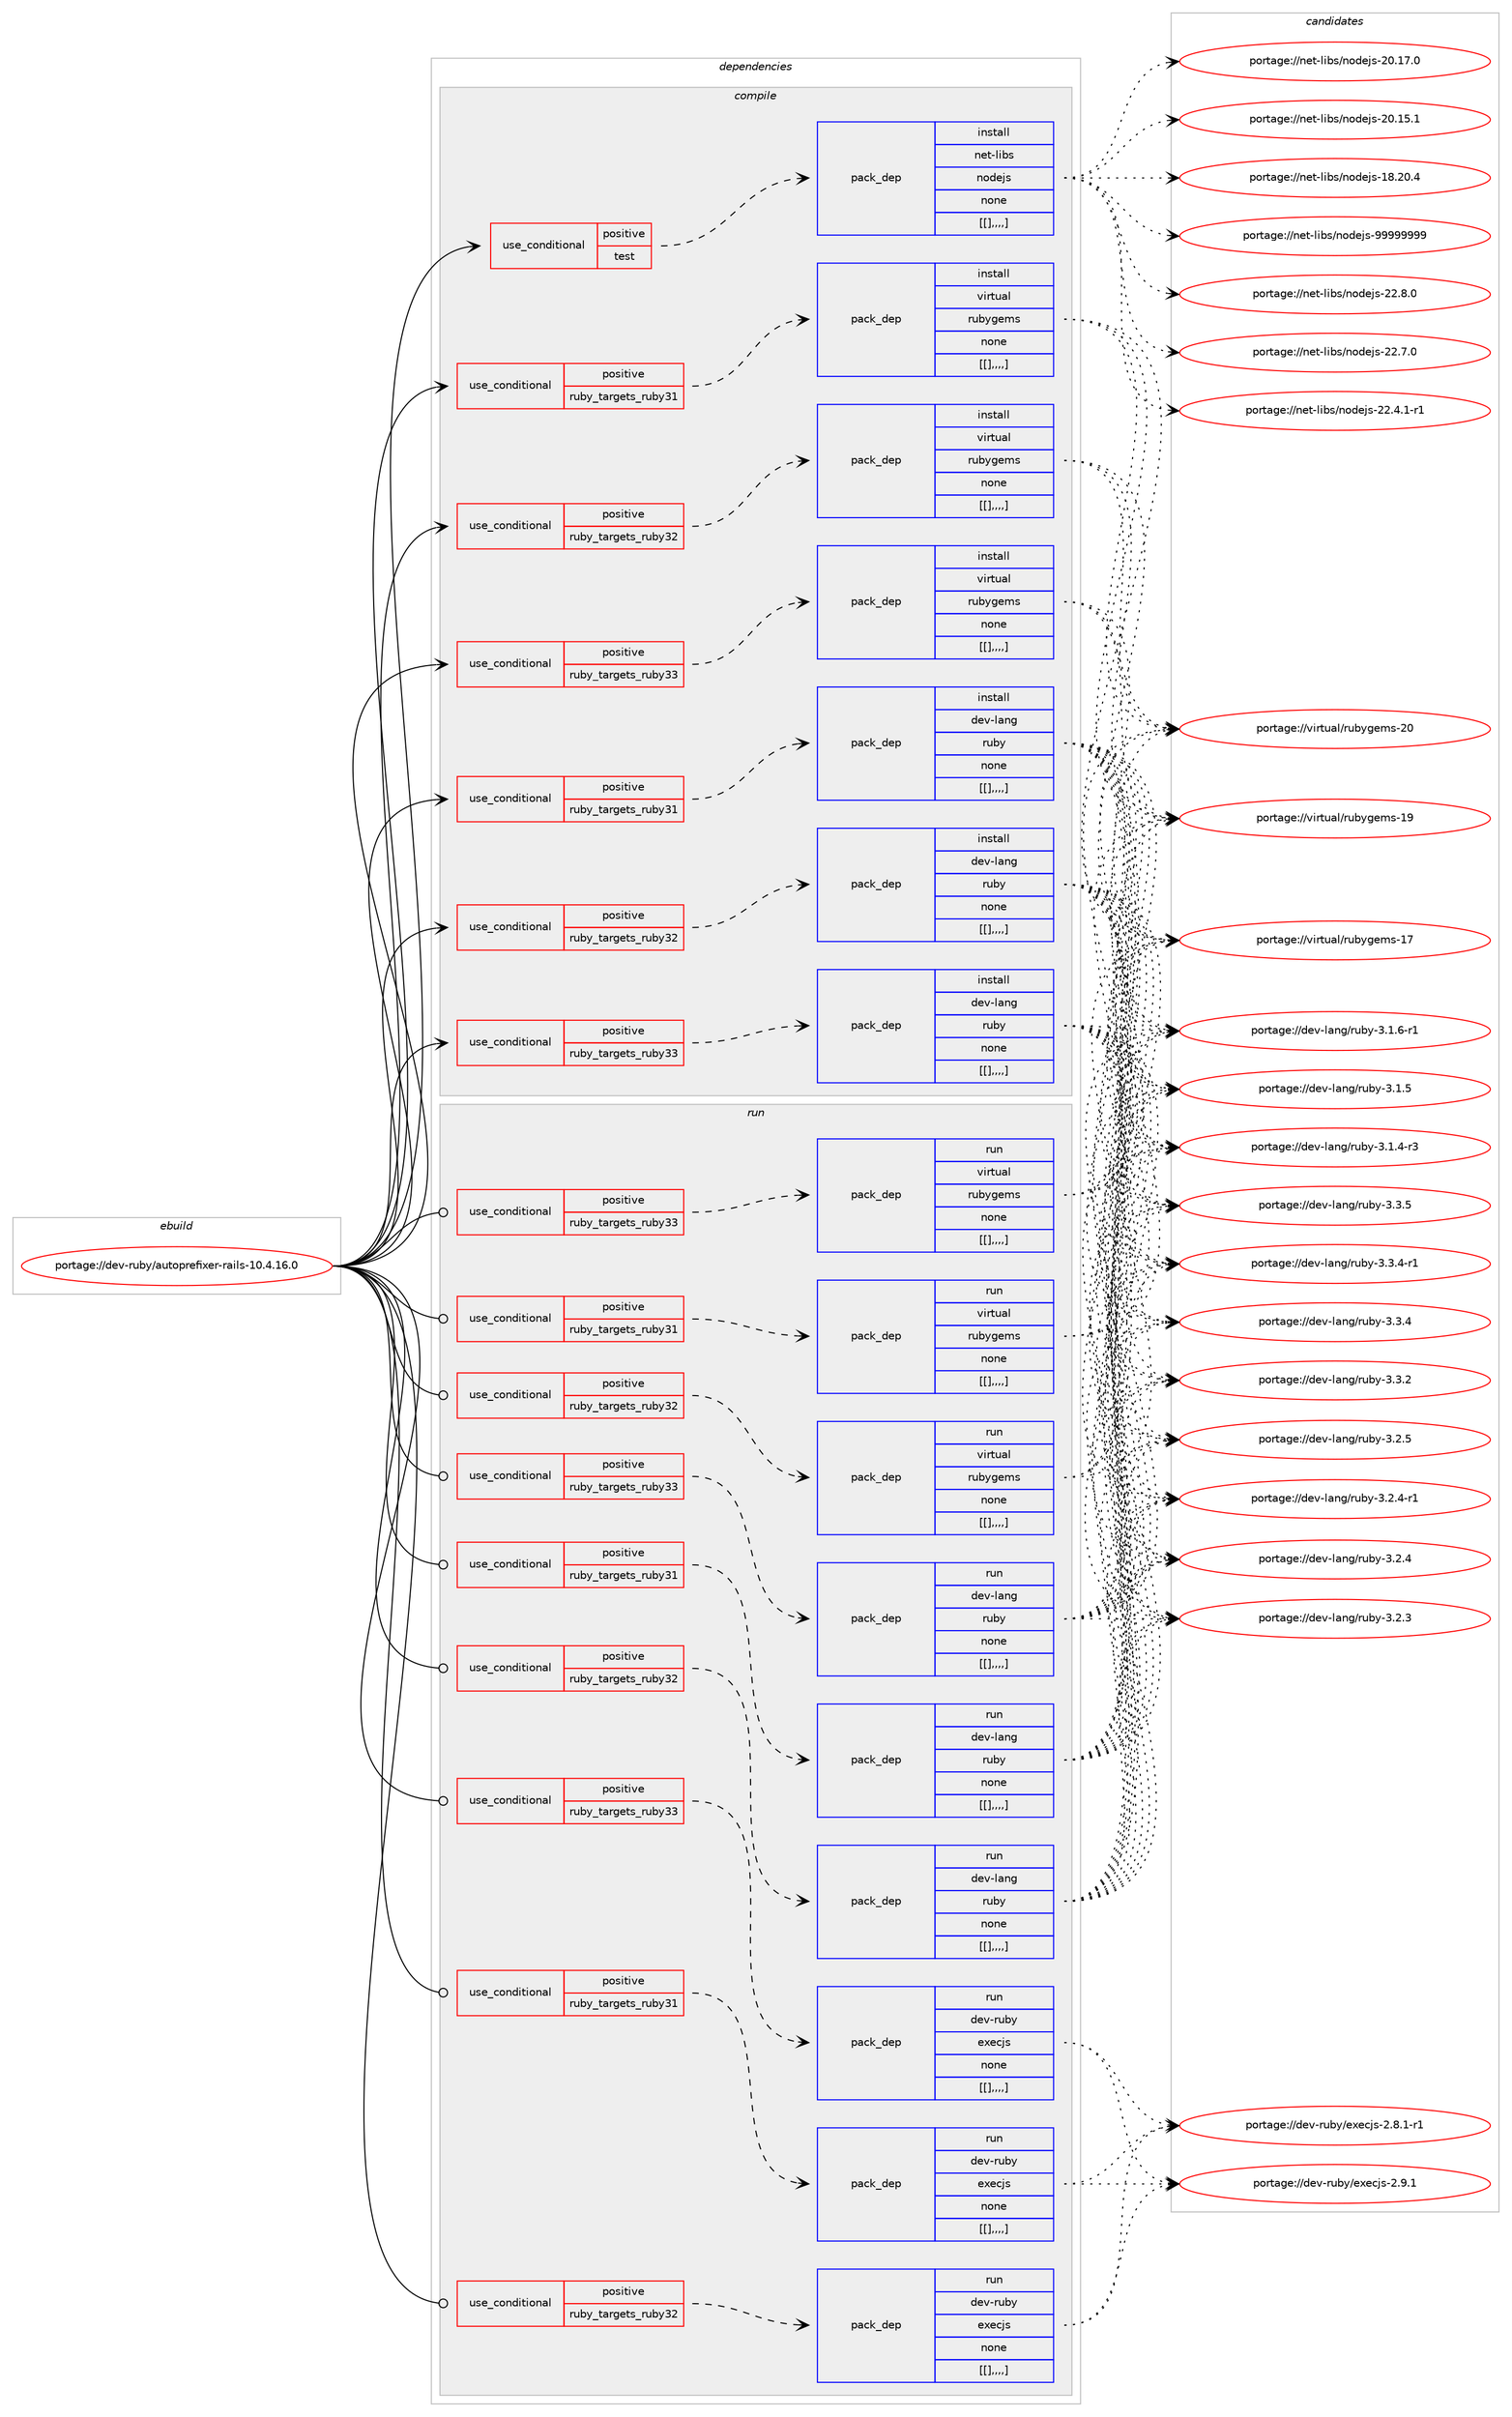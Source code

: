 digraph prolog {

# *************
# Graph options
# *************

newrank=true;
concentrate=true;
compound=true;
graph [rankdir=LR,fontname=Helvetica,fontsize=10,ranksep=1.5];#, ranksep=2.5, nodesep=0.2];
edge  [arrowhead=vee];
node  [fontname=Helvetica,fontsize=10];

# **********
# The ebuild
# **********

subgraph cluster_leftcol {
color=gray;
label=<<i>ebuild</i>>;
id [label="portage://dev-ruby/autoprefixer-rails-10.4.16.0", color=red, width=4, href="../dev-ruby/autoprefixer-rails-10.4.16.0.svg"];
}

# ****************
# The dependencies
# ****************

subgraph cluster_midcol {
color=gray;
label=<<i>dependencies</i>>;
subgraph cluster_compile {
fillcolor="#eeeeee";
style=filled;
label=<<i>compile</i>>;
subgraph cond45819 {
dependency179636 [label=<<TABLE BORDER="0" CELLBORDER="1" CELLSPACING="0" CELLPADDING="4"><TR><TD ROWSPAN="3" CELLPADDING="10">use_conditional</TD></TR><TR><TD>positive</TD></TR><TR><TD>ruby_targets_ruby31</TD></TR></TABLE>>, shape=none, color=red];
subgraph pack132533 {
dependency179637 [label=<<TABLE BORDER="0" CELLBORDER="1" CELLSPACING="0" CELLPADDING="4" WIDTH="220"><TR><TD ROWSPAN="6" CELLPADDING="30">pack_dep</TD></TR><TR><TD WIDTH="110">install</TD></TR><TR><TD>dev-lang</TD></TR><TR><TD>ruby</TD></TR><TR><TD>none</TD></TR><TR><TD>[[],,,,]</TD></TR></TABLE>>, shape=none, color=blue];
}
dependency179636:e -> dependency179637:w [weight=20,style="dashed",arrowhead="vee"];
}
id:e -> dependency179636:w [weight=20,style="solid",arrowhead="vee"];
subgraph cond45820 {
dependency179638 [label=<<TABLE BORDER="0" CELLBORDER="1" CELLSPACING="0" CELLPADDING="4"><TR><TD ROWSPAN="3" CELLPADDING="10">use_conditional</TD></TR><TR><TD>positive</TD></TR><TR><TD>ruby_targets_ruby31</TD></TR></TABLE>>, shape=none, color=red];
subgraph pack132534 {
dependency179639 [label=<<TABLE BORDER="0" CELLBORDER="1" CELLSPACING="0" CELLPADDING="4" WIDTH="220"><TR><TD ROWSPAN="6" CELLPADDING="30">pack_dep</TD></TR><TR><TD WIDTH="110">install</TD></TR><TR><TD>virtual</TD></TR><TR><TD>rubygems</TD></TR><TR><TD>none</TD></TR><TR><TD>[[],,,,]</TD></TR></TABLE>>, shape=none, color=blue];
}
dependency179638:e -> dependency179639:w [weight=20,style="dashed",arrowhead="vee"];
}
id:e -> dependency179638:w [weight=20,style="solid",arrowhead="vee"];
subgraph cond45821 {
dependency179640 [label=<<TABLE BORDER="0" CELLBORDER="1" CELLSPACING="0" CELLPADDING="4"><TR><TD ROWSPAN="3" CELLPADDING="10">use_conditional</TD></TR><TR><TD>positive</TD></TR><TR><TD>ruby_targets_ruby32</TD></TR></TABLE>>, shape=none, color=red];
subgraph pack132535 {
dependency179641 [label=<<TABLE BORDER="0" CELLBORDER="1" CELLSPACING="0" CELLPADDING="4" WIDTH="220"><TR><TD ROWSPAN="6" CELLPADDING="30">pack_dep</TD></TR><TR><TD WIDTH="110">install</TD></TR><TR><TD>dev-lang</TD></TR><TR><TD>ruby</TD></TR><TR><TD>none</TD></TR><TR><TD>[[],,,,]</TD></TR></TABLE>>, shape=none, color=blue];
}
dependency179640:e -> dependency179641:w [weight=20,style="dashed",arrowhead="vee"];
}
id:e -> dependency179640:w [weight=20,style="solid",arrowhead="vee"];
subgraph cond45822 {
dependency179642 [label=<<TABLE BORDER="0" CELLBORDER="1" CELLSPACING="0" CELLPADDING="4"><TR><TD ROWSPAN="3" CELLPADDING="10">use_conditional</TD></TR><TR><TD>positive</TD></TR><TR><TD>ruby_targets_ruby32</TD></TR></TABLE>>, shape=none, color=red];
subgraph pack132536 {
dependency179643 [label=<<TABLE BORDER="0" CELLBORDER="1" CELLSPACING="0" CELLPADDING="4" WIDTH="220"><TR><TD ROWSPAN="6" CELLPADDING="30">pack_dep</TD></TR><TR><TD WIDTH="110">install</TD></TR><TR><TD>virtual</TD></TR><TR><TD>rubygems</TD></TR><TR><TD>none</TD></TR><TR><TD>[[],,,,]</TD></TR></TABLE>>, shape=none, color=blue];
}
dependency179642:e -> dependency179643:w [weight=20,style="dashed",arrowhead="vee"];
}
id:e -> dependency179642:w [weight=20,style="solid",arrowhead="vee"];
subgraph cond45823 {
dependency179644 [label=<<TABLE BORDER="0" CELLBORDER="1" CELLSPACING="0" CELLPADDING="4"><TR><TD ROWSPAN="3" CELLPADDING="10">use_conditional</TD></TR><TR><TD>positive</TD></TR><TR><TD>ruby_targets_ruby33</TD></TR></TABLE>>, shape=none, color=red];
subgraph pack132537 {
dependency179645 [label=<<TABLE BORDER="0" CELLBORDER="1" CELLSPACING="0" CELLPADDING="4" WIDTH="220"><TR><TD ROWSPAN="6" CELLPADDING="30">pack_dep</TD></TR><TR><TD WIDTH="110">install</TD></TR><TR><TD>dev-lang</TD></TR><TR><TD>ruby</TD></TR><TR><TD>none</TD></TR><TR><TD>[[],,,,]</TD></TR></TABLE>>, shape=none, color=blue];
}
dependency179644:e -> dependency179645:w [weight=20,style="dashed",arrowhead="vee"];
}
id:e -> dependency179644:w [weight=20,style="solid",arrowhead="vee"];
subgraph cond45824 {
dependency179646 [label=<<TABLE BORDER="0" CELLBORDER="1" CELLSPACING="0" CELLPADDING="4"><TR><TD ROWSPAN="3" CELLPADDING="10">use_conditional</TD></TR><TR><TD>positive</TD></TR><TR><TD>ruby_targets_ruby33</TD></TR></TABLE>>, shape=none, color=red];
subgraph pack132538 {
dependency179647 [label=<<TABLE BORDER="0" CELLBORDER="1" CELLSPACING="0" CELLPADDING="4" WIDTH="220"><TR><TD ROWSPAN="6" CELLPADDING="30">pack_dep</TD></TR><TR><TD WIDTH="110">install</TD></TR><TR><TD>virtual</TD></TR><TR><TD>rubygems</TD></TR><TR><TD>none</TD></TR><TR><TD>[[],,,,]</TD></TR></TABLE>>, shape=none, color=blue];
}
dependency179646:e -> dependency179647:w [weight=20,style="dashed",arrowhead="vee"];
}
id:e -> dependency179646:w [weight=20,style="solid",arrowhead="vee"];
subgraph cond45825 {
dependency179648 [label=<<TABLE BORDER="0" CELLBORDER="1" CELLSPACING="0" CELLPADDING="4"><TR><TD ROWSPAN="3" CELLPADDING="10">use_conditional</TD></TR><TR><TD>positive</TD></TR><TR><TD>test</TD></TR></TABLE>>, shape=none, color=red];
subgraph pack132539 {
dependency179649 [label=<<TABLE BORDER="0" CELLBORDER="1" CELLSPACING="0" CELLPADDING="4" WIDTH="220"><TR><TD ROWSPAN="6" CELLPADDING="30">pack_dep</TD></TR><TR><TD WIDTH="110">install</TD></TR><TR><TD>net-libs</TD></TR><TR><TD>nodejs</TD></TR><TR><TD>none</TD></TR><TR><TD>[[],,,,]</TD></TR></TABLE>>, shape=none, color=blue];
}
dependency179648:e -> dependency179649:w [weight=20,style="dashed",arrowhead="vee"];
}
id:e -> dependency179648:w [weight=20,style="solid",arrowhead="vee"];
}
subgraph cluster_compileandrun {
fillcolor="#eeeeee";
style=filled;
label=<<i>compile and run</i>>;
}
subgraph cluster_run {
fillcolor="#eeeeee";
style=filled;
label=<<i>run</i>>;
subgraph cond45826 {
dependency179650 [label=<<TABLE BORDER="0" CELLBORDER="1" CELLSPACING="0" CELLPADDING="4"><TR><TD ROWSPAN="3" CELLPADDING="10">use_conditional</TD></TR><TR><TD>positive</TD></TR><TR><TD>ruby_targets_ruby31</TD></TR></TABLE>>, shape=none, color=red];
subgraph pack132540 {
dependency179651 [label=<<TABLE BORDER="0" CELLBORDER="1" CELLSPACING="0" CELLPADDING="4" WIDTH="220"><TR><TD ROWSPAN="6" CELLPADDING="30">pack_dep</TD></TR><TR><TD WIDTH="110">run</TD></TR><TR><TD>dev-lang</TD></TR><TR><TD>ruby</TD></TR><TR><TD>none</TD></TR><TR><TD>[[],,,,]</TD></TR></TABLE>>, shape=none, color=blue];
}
dependency179650:e -> dependency179651:w [weight=20,style="dashed",arrowhead="vee"];
}
id:e -> dependency179650:w [weight=20,style="solid",arrowhead="odot"];
subgraph cond45827 {
dependency179652 [label=<<TABLE BORDER="0" CELLBORDER="1" CELLSPACING="0" CELLPADDING="4"><TR><TD ROWSPAN="3" CELLPADDING="10">use_conditional</TD></TR><TR><TD>positive</TD></TR><TR><TD>ruby_targets_ruby31</TD></TR></TABLE>>, shape=none, color=red];
subgraph pack132541 {
dependency179653 [label=<<TABLE BORDER="0" CELLBORDER="1" CELLSPACING="0" CELLPADDING="4" WIDTH="220"><TR><TD ROWSPAN="6" CELLPADDING="30">pack_dep</TD></TR><TR><TD WIDTH="110">run</TD></TR><TR><TD>dev-ruby</TD></TR><TR><TD>execjs</TD></TR><TR><TD>none</TD></TR><TR><TD>[[],,,,]</TD></TR></TABLE>>, shape=none, color=blue];
}
dependency179652:e -> dependency179653:w [weight=20,style="dashed",arrowhead="vee"];
}
id:e -> dependency179652:w [weight=20,style="solid",arrowhead="odot"];
subgraph cond45828 {
dependency179654 [label=<<TABLE BORDER="0" CELLBORDER="1" CELLSPACING="0" CELLPADDING="4"><TR><TD ROWSPAN="3" CELLPADDING="10">use_conditional</TD></TR><TR><TD>positive</TD></TR><TR><TD>ruby_targets_ruby31</TD></TR></TABLE>>, shape=none, color=red];
subgraph pack132542 {
dependency179655 [label=<<TABLE BORDER="0" CELLBORDER="1" CELLSPACING="0" CELLPADDING="4" WIDTH="220"><TR><TD ROWSPAN="6" CELLPADDING="30">pack_dep</TD></TR><TR><TD WIDTH="110">run</TD></TR><TR><TD>virtual</TD></TR><TR><TD>rubygems</TD></TR><TR><TD>none</TD></TR><TR><TD>[[],,,,]</TD></TR></TABLE>>, shape=none, color=blue];
}
dependency179654:e -> dependency179655:w [weight=20,style="dashed",arrowhead="vee"];
}
id:e -> dependency179654:w [weight=20,style="solid",arrowhead="odot"];
subgraph cond45829 {
dependency179656 [label=<<TABLE BORDER="0" CELLBORDER="1" CELLSPACING="0" CELLPADDING="4"><TR><TD ROWSPAN="3" CELLPADDING="10">use_conditional</TD></TR><TR><TD>positive</TD></TR><TR><TD>ruby_targets_ruby32</TD></TR></TABLE>>, shape=none, color=red];
subgraph pack132543 {
dependency179657 [label=<<TABLE BORDER="0" CELLBORDER="1" CELLSPACING="0" CELLPADDING="4" WIDTH="220"><TR><TD ROWSPAN="6" CELLPADDING="30">pack_dep</TD></TR><TR><TD WIDTH="110">run</TD></TR><TR><TD>dev-lang</TD></TR><TR><TD>ruby</TD></TR><TR><TD>none</TD></TR><TR><TD>[[],,,,]</TD></TR></TABLE>>, shape=none, color=blue];
}
dependency179656:e -> dependency179657:w [weight=20,style="dashed",arrowhead="vee"];
}
id:e -> dependency179656:w [weight=20,style="solid",arrowhead="odot"];
subgraph cond45830 {
dependency179658 [label=<<TABLE BORDER="0" CELLBORDER="1" CELLSPACING="0" CELLPADDING="4"><TR><TD ROWSPAN="3" CELLPADDING="10">use_conditional</TD></TR><TR><TD>positive</TD></TR><TR><TD>ruby_targets_ruby32</TD></TR></TABLE>>, shape=none, color=red];
subgraph pack132544 {
dependency179659 [label=<<TABLE BORDER="0" CELLBORDER="1" CELLSPACING="0" CELLPADDING="4" WIDTH="220"><TR><TD ROWSPAN="6" CELLPADDING="30">pack_dep</TD></TR><TR><TD WIDTH="110">run</TD></TR><TR><TD>dev-ruby</TD></TR><TR><TD>execjs</TD></TR><TR><TD>none</TD></TR><TR><TD>[[],,,,]</TD></TR></TABLE>>, shape=none, color=blue];
}
dependency179658:e -> dependency179659:w [weight=20,style="dashed",arrowhead="vee"];
}
id:e -> dependency179658:w [weight=20,style="solid",arrowhead="odot"];
subgraph cond45831 {
dependency179660 [label=<<TABLE BORDER="0" CELLBORDER="1" CELLSPACING="0" CELLPADDING="4"><TR><TD ROWSPAN="3" CELLPADDING="10">use_conditional</TD></TR><TR><TD>positive</TD></TR><TR><TD>ruby_targets_ruby32</TD></TR></TABLE>>, shape=none, color=red];
subgraph pack132545 {
dependency179661 [label=<<TABLE BORDER="0" CELLBORDER="1" CELLSPACING="0" CELLPADDING="4" WIDTH="220"><TR><TD ROWSPAN="6" CELLPADDING="30">pack_dep</TD></TR><TR><TD WIDTH="110">run</TD></TR><TR><TD>virtual</TD></TR><TR><TD>rubygems</TD></TR><TR><TD>none</TD></TR><TR><TD>[[],,,,]</TD></TR></TABLE>>, shape=none, color=blue];
}
dependency179660:e -> dependency179661:w [weight=20,style="dashed",arrowhead="vee"];
}
id:e -> dependency179660:w [weight=20,style="solid",arrowhead="odot"];
subgraph cond45832 {
dependency179662 [label=<<TABLE BORDER="0" CELLBORDER="1" CELLSPACING="0" CELLPADDING="4"><TR><TD ROWSPAN="3" CELLPADDING="10">use_conditional</TD></TR><TR><TD>positive</TD></TR><TR><TD>ruby_targets_ruby33</TD></TR></TABLE>>, shape=none, color=red];
subgraph pack132546 {
dependency179663 [label=<<TABLE BORDER="0" CELLBORDER="1" CELLSPACING="0" CELLPADDING="4" WIDTH="220"><TR><TD ROWSPAN="6" CELLPADDING="30">pack_dep</TD></TR><TR><TD WIDTH="110">run</TD></TR><TR><TD>dev-lang</TD></TR><TR><TD>ruby</TD></TR><TR><TD>none</TD></TR><TR><TD>[[],,,,]</TD></TR></TABLE>>, shape=none, color=blue];
}
dependency179662:e -> dependency179663:w [weight=20,style="dashed",arrowhead="vee"];
}
id:e -> dependency179662:w [weight=20,style="solid",arrowhead="odot"];
subgraph cond45833 {
dependency179664 [label=<<TABLE BORDER="0" CELLBORDER="1" CELLSPACING="0" CELLPADDING="4"><TR><TD ROWSPAN="3" CELLPADDING="10">use_conditional</TD></TR><TR><TD>positive</TD></TR><TR><TD>ruby_targets_ruby33</TD></TR></TABLE>>, shape=none, color=red];
subgraph pack132547 {
dependency179665 [label=<<TABLE BORDER="0" CELLBORDER="1" CELLSPACING="0" CELLPADDING="4" WIDTH="220"><TR><TD ROWSPAN="6" CELLPADDING="30">pack_dep</TD></TR><TR><TD WIDTH="110">run</TD></TR><TR><TD>dev-ruby</TD></TR><TR><TD>execjs</TD></TR><TR><TD>none</TD></TR><TR><TD>[[],,,,]</TD></TR></TABLE>>, shape=none, color=blue];
}
dependency179664:e -> dependency179665:w [weight=20,style="dashed",arrowhead="vee"];
}
id:e -> dependency179664:w [weight=20,style="solid",arrowhead="odot"];
subgraph cond45834 {
dependency179666 [label=<<TABLE BORDER="0" CELLBORDER="1" CELLSPACING="0" CELLPADDING="4"><TR><TD ROWSPAN="3" CELLPADDING="10">use_conditional</TD></TR><TR><TD>positive</TD></TR><TR><TD>ruby_targets_ruby33</TD></TR></TABLE>>, shape=none, color=red];
subgraph pack132548 {
dependency179667 [label=<<TABLE BORDER="0" CELLBORDER="1" CELLSPACING="0" CELLPADDING="4" WIDTH="220"><TR><TD ROWSPAN="6" CELLPADDING="30">pack_dep</TD></TR><TR><TD WIDTH="110">run</TD></TR><TR><TD>virtual</TD></TR><TR><TD>rubygems</TD></TR><TR><TD>none</TD></TR><TR><TD>[[],,,,]</TD></TR></TABLE>>, shape=none, color=blue];
}
dependency179666:e -> dependency179667:w [weight=20,style="dashed",arrowhead="vee"];
}
id:e -> dependency179666:w [weight=20,style="solid",arrowhead="odot"];
}
}

# **************
# The candidates
# **************

subgraph cluster_choices {
rank=same;
color=gray;
label=<<i>candidates</i>>;

subgraph choice132533 {
color=black;
nodesep=1;
choice10010111845108971101034711411798121455146514653 [label="portage://dev-lang/ruby-3.3.5", color=red, width=4,href="../dev-lang/ruby-3.3.5.svg"];
choice100101118451089711010347114117981214551465146524511449 [label="portage://dev-lang/ruby-3.3.4-r1", color=red, width=4,href="../dev-lang/ruby-3.3.4-r1.svg"];
choice10010111845108971101034711411798121455146514652 [label="portage://dev-lang/ruby-3.3.4", color=red, width=4,href="../dev-lang/ruby-3.3.4.svg"];
choice10010111845108971101034711411798121455146514650 [label="portage://dev-lang/ruby-3.3.2", color=red, width=4,href="../dev-lang/ruby-3.3.2.svg"];
choice10010111845108971101034711411798121455146504653 [label="portage://dev-lang/ruby-3.2.5", color=red, width=4,href="../dev-lang/ruby-3.2.5.svg"];
choice100101118451089711010347114117981214551465046524511449 [label="portage://dev-lang/ruby-3.2.4-r1", color=red, width=4,href="../dev-lang/ruby-3.2.4-r1.svg"];
choice10010111845108971101034711411798121455146504652 [label="portage://dev-lang/ruby-3.2.4", color=red, width=4,href="../dev-lang/ruby-3.2.4.svg"];
choice10010111845108971101034711411798121455146504651 [label="portage://dev-lang/ruby-3.2.3", color=red, width=4,href="../dev-lang/ruby-3.2.3.svg"];
choice100101118451089711010347114117981214551464946544511449 [label="portage://dev-lang/ruby-3.1.6-r1", color=red, width=4,href="../dev-lang/ruby-3.1.6-r1.svg"];
choice10010111845108971101034711411798121455146494653 [label="portage://dev-lang/ruby-3.1.5", color=red, width=4,href="../dev-lang/ruby-3.1.5.svg"];
choice100101118451089711010347114117981214551464946524511451 [label="portage://dev-lang/ruby-3.1.4-r3", color=red, width=4,href="../dev-lang/ruby-3.1.4-r3.svg"];
dependency179637:e -> choice10010111845108971101034711411798121455146514653:w [style=dotted,weight="100"];
dependency179637:e -> choice100101118451089711010347114117981214551465146524511449:w [style=dotted,weight="100"];
dependency179637:e -> choice10010111845108971101034711411798121455146514652:w [style=dotted,weight="100"];
dependency179637:e -> choice10010111845108971101034711411798121455146514650:w [style=dotted,weight="100"];
dependency179637:e -> choice10010111845108971101034711411798121455146504653:w [style=dotted,weight="100"];
dependency179637:e -> choice100101118451089711010347114117981214551465046524511449:w [style=dotted,weight="100"];
dependency179637:e -> choice10010111845108971101034711411798121455146504652:w [style=dotted,weight="100"];
dependency179637:e -> choice10010111845108971101034711411798121455146504651:w [style=dotted,weight="100"];
dependency179637:e -> choice100101118451089711010347114117981214551464946544511449:w [style=dotted,weight="100"];
dependency179637:e -> choice10010111845108971101034711411798121455146494653:w [style=dotted,weight="100"];
dependency179637:e -> choice100101118451089711010347114117981214551464946524511451:w [style=dotted,weight="100"];
}
subgraph choice132534 {
color=black;
nodesep=1;
choice118105114116117971084711411798121103101109115455048 [label="portage://virtual/rubygems-20", color=red, width=4,href="../virtual/rubygems-20.svg"];
choice118105114116117971084711411798121103101109115454957 [label="portage://virtual/rubygems-19", color=red, width=4,href="../virtual/rubygems-19.svg"];
choice118105114116117971084711411798121103101109115454955 [label="portage://virtual/rubygems-17", color=red, width=4,href="../virtual/rubygems-17.svg"];
dependency179639:e -> choice118105114116117971084711411798121103101109115455048:w [style=dotted,weight="100"];
dependency179639:e -> choice118105114116117971084711411798121103101109115454957:w [style=dotted,weight="100"];
dependency179639:e -> choice118105114116117971084711411798121103101109115454955:w [style=dotted,weight="100"];
}
subgraph choice132535 {
color=black;
nodesep=1;
choice10010111845108971101034711411798121455146514653 [label="portage://dev-lang/ruby-3.3.5", color=red, width=4,href="../dev-lang/ruby-3.3.5.svg"];
choice100101118451089711010347114117981214551465146524511449 [label="portage://dev-lang/ruby-3.3.4-r1", color=red, width=4,href="../dev-lang/ruby-3.3.4-r1.svg"];
choice10010111845108971101034711411798121455146514652 [label="portage://dev-lang/ruby-3.3.4", color=red, width=4,href="../dev-lang/ruby-3.3.4.svg"];
choice10010111845108971101034711411798121455146514650 [label="portage://dev-lang/ruby-3.3.2", color=red, width=4,href="../dev-lang/ruby-3.3.2.svg"];
choice10010111845108971101034711411798121455146504653 [label="portage://dev-lang/ruby-3.2.5", color=red, width=4,href="../dev-lang/ruby-3.2.5.svg"];
choice100101118451089711010347114117981214551465046524511449 [label="portage://dev-lang/ruby-3.2.4-r1", color=red, width=4,href="../dev-lang/ruby-3.2.4-r1.svg"];
choice10010111845108971101034711411798121455146504652 [label="portage://dev-lang/ruby-3.2.4", color=red, width=4,href="../dev-lang/ruby-3.2.4.svg"];
choice10010111845108971101034711411798121455146504651 [label="portage://dev-lang/ruby-3.2.3", color=red, width=4,href="../dev-lang/ruby-3.2.3.svg"];
choice100101118451089711010347114117981214551464946544511449 [label="portage://dev-lang/ruby-3.1.6-r1", color=red, width=4,href="../dev-lang/ruby-3.1.6-r1.svg"];
choice10010111845108971101034711411798121455146494653 [label="portage://dev-lang/ruby-3.1.5", color=red, width=4,href="../dev-lang/ruby-3.1.5.svg"];
choice100101118451089711010347114117981214551464946524511451 [label="portage://dev-lang/ruby-3.1.4-r3", color=red, width=4,href="../dev-lang/ruby-3.1.4-r3.svg"];
dependency179641:e -> choice10010111845108971101034711411798121455146514653:w [style=dotted,weight="100"];
dependency179641:e -> choice100101118451089711010347114117981214551465146524511449:w [style=dotted,weight="100"];
dependency179641:e -> choice10010111845108971101034711411798121455146514652:w [style=dotted,weight="100"];
dependency179641:e -> choice10010111845108971101034711411798121455146514650:w [style=dotted,weight="100"];
dependency179641:e -> choice10010111845108971101034711411798121455146504653:w [style=dotted,weight="100"];
dependency179641:e -> choice100101118451089711010347114117981214551465046524511449:w [style=dotted,weight="100"];
dependency179641:e -> choice10010111845108971101034711411798121455146504652:w [style=dotted,weight="100"];
dependency179641:e -> choice10010111845108971101034711411798121455146504651:w [style=dotted,weight="100"];
dependency179641:e -> choice100101118451089711010347114117981214551464946544511449:w [style=dotted,weight="100"];
dependency179641:e -> choice10010111845108971101034711411798121455146494653:w [style=dotted,weight="100"];
dependency179641:e -> choice100101118451089711010347114117981214551464946524511451:w [style=dotted,weight="100"];
}
subgraph choice132536 {
color=black;
nodesep=1;
choice118105114116117971084711411798121103101109115455048 [label="portage://virtual/rubygems-20", color=red, width=4,href="../virtual/rubygems-20.svg"];
choice118105114116117971084711411798121103101109115454957 [label="portage://virtual/rubygems-19", color=red, width=4,href="../virtual/rubygems-19.svg"];
choice118105114116117971084711411798121103101109115454955 [label="portage://virtual/rubygems-17", color=red, width=4,href="../virtual/rubygems-17.svg"];
dependency179643:e -> choice118105114116117971084711411798121103101109115455048:w [style=dotted,weight="100"];
dependency179643:e -> choice118105114116117971084711411798121103101109115454957:w [style=dotted,weight="100"];
dependency179643:e -> choice118105114116117971084711411798121103101109115454955:w [style=dotted,weight="100"];
}
subgraph choice132537 {
color=black;
nodesep=1;
choice10010111845108971101034711411798121455146514653 [label="portage://dev-lang/ruby-3.3.5", color=red, width=4,href="../dev-lang/ruby-3.3.5.svg"];
choice100101118451089711010347114117981214551465146524511449 [label="portage://dev-lang/ruby-3.3.4-r1", color=red, width=4,href="../dev-lang/ruby-3.3.4-r1.svg"];
choice10010111845108971101034711411798121455146514652 [label="portage://dev-lang/ruby-3.3.4", color=red, width=4,href="../dev-lang/ruby-3.3.4.svg"];
choice10010111845108971101034711411798121455146514650 [label="portage://dev-lang/ruby-3.3.2", color=red, width=4,href="../dev-lang/ruby-3.3.2.svg"];
choice10010111845108971101034711411798121455146504653 [label="portage://dev-lang/ruby-3.2.5", color=red, width=4,href="../dev-lang/ruby-3.2.5.svg"];
choice100101118451089711010347114117981214551465046524511449 [label="portage://dev-lang/ruby-3.2.4-r1", color=red, width=4,href="../dev-lang/ruby-3.2.4-r1.svg"];
choice10010111845108971101034711411798121455146504652 [label="portage://dev-lang/ruby-3.2.4", color=red, width=4,href="../dev-lang/ruby-3.2.4.svg"];
choice10010111845108971101034711411798121455146504651 [label="portage://dev-lang/ruby-3.2.3", color=red, width=4,href="../dev-lang/ruby-3.2.3.svg"];
choice100101118451089711010347114117981214551464946544511449 [label="portage://dev-lang/ruby-3.1.6-r1", color=red, width=4,href="../dev-lang/ruby-3.1.6-r1.svg"];
choice10010111845108971101034711411798121455146494653 [label="portage://dev-lang/ruby-3.1.5", color=red, width=4,href="../dev-lang/ruby-3.1.5.svg"];
choice100101118451089711010347114117981214551464946524511451 [label="portage://dev-lang/ruby-3.1.4-r3", color=red, width=4,href="../dev-lang/ruby-3.1.4-r3.svg"];
dependency179645:e -> choice10010111845108971101034711411798121455146514653:w [style=dotted,weight="100"];
dependency179645:e -> choice100101118451089711010347114117981214551465146524511449:w [style=dotted,weight="100"];
dependency179645:e -> choice10010111845108971101034711411798121455146514652:w [style=dotted,weight="100"];
dependency179645:e -> choice10010111845108971101034711411798121455146514650:w [style=dotted,weight="100"];
dependency179645:e -> choice10010111845108971101034711411798121455146504653:w [style=dotted,weight="100"];
dependency179645:e -> choice100101118451089711010347114117981214551465046524511449:w [style=dotted,weight="100"];
dependency179645:e -> choice10010111845108971101034711411798121455146504652:w [style=dotted,weight="100"];
dependency179645:e -> choice10010111845108971101034711411798121455146504651:w [style=dotted,weight="100"];
dependency179645:e -> choice100101118451089711010347114117981214551464946544511449:w [style=dotted,weight="100"];
dependency179645:e -> choice10010111845108971101034711411798121455146494653:w [style=dotted,weight="100"];
dependency179645:e -> choice100101118451089711010347114117981214551464946524511451:w [style=dotted,weight="100"];
}
subgraph choice132538 {
color=black;
nodesep=1;
choice118105114116117971084711411798121103101109115455048 [label="portage://virtual/rubygems-20", color=red, width=4,href="../virtual/rubygems-20.svg"];
choice118105114116117971084711411798121103101109115454957 [label="portage://virtual/rubygems-19", color=red, width=4,href="../virtual/rubygems-19.svg"];
choice118105114116117971084711411798121103101109115454955 [label="portage://virtual/rubygems-17", color=red, width=4,href="../virtual/rubygems-17.svg"];
dependency179647:e -> choice118105114116117971084711411798121103101109115455048:w [style=dotted,weight="100"];
dependency179647:e -> choice118105114116117971084711411798121103101109115454957:w [style=dotted,weight="100"];
dependency179647:e -> choice118105114116117971084711411798121103101109115454955:w [style=dotted,weight="100"];
}
subgraph choice132539 {
color=black;
nodesep=1;
choice110101116451081059811547110111100101106115455757575757575757 [label="portage://net-libs/nodejs-99999999", color=red, width=4,href="../net-libs/nodejs-99999999.svg"];
choice11010111645108105981154711011110010110611545505046564648 [label="portage://net-libs/nodejs-22.8.0", color=red, width=4,href="../net-libs/nodejs-22.8.0.svg"];
choice11010111645108105981154711011110010110611545505046554648 [label="portage://net-libs/nodejs-22.7.0", color=red, width=4,href="../net-libs/nodejs-22.7.0.svg"];
choice110101116451081059811547110111100101106115455050465246494511449 [label="portage://net-libs/nodejs-22.4.1-r1", color=red, width=4,href="../net-libs/nodejs-22.4.1-r1.svg"];
choice1101011164510810598115471101111001011061154550484649554648 [label="portage://net-libs/nodejs-20.17.0", color=red, width=4,href="../net-libs/nodejs-20.17.0.svg"];
choice1101011164510810598115471101111001011061154550484649534649 [label="portage://net-libs/nodejs-20.15.1", color=red, width=4,href="../net-libs/nodejs-20.15.1.svg"];
choice1101011164510810598115471101111001011061154549564650484652 [label="portage://net-libs/nodejs-18.20.4", color=red, width=4,href="../net-libs/nodejs-18.20.4.svg"];
dependency179649:e -> choice110101116451081059811547110111100101106115455757575757575757:w [style=dotted,weight="100"];
dependency179649:e -> choice11010111645108105981154711011110010110611545505046564648:w [style=dotted,weight="100"];
dependency179649:e -> choice11010111645108105981154711011110010110611545505046554648:w [style=dotted,weight="100"];
dependency179649:e -> choice110101116451081059811547110111100101106115455050465246494511449:w [style=dotted,weight="100"];
dependency179649:e -> choice1101011164510810598115471101111001011061154550484649554648:w [style=dotted,weight="100"];
dependency179649:e -> choice1101011164510810598115471101111001011061154550484649534649:w [style=dotted,weight="100"];
dependency179649:e -> choice1101011164510810598115471101111001011061154549564650484652:w [style=dotted,weight="100"];
}
subgraph choice132540 {
color=black;
nodesep=1;
choice10010111845108971101034711411798121455146514653 [label="portage://dev-lang/ruby-3.3.5", color=red, width=4,href="../dev-lang/ruby-3.3.5.svg"];
choice100101118451089711010347114117981214551465146524511449 [label="portage://dev-lang/ruby-3.3.4-r1", color=red, width=4,href="../dev-lang/ruby-3.3.4-r1.svg"];
choice10010111845108971101034711411798121455146514652 [label="portage://dev-lang/ruby-3.3.4", color=red, width=4,href="../dev-lang/ruby-3.3.4.svg"];
choice10010111845108971101034711411798121455146514650 [label="portage://dev-lang/ruby-3.3.2", color=red, width=4,href="../dev-lang/ruby-3.3.2.svg"];
choice10010111845108971101034711411798121455146504653 [label="portage://dev-lang/ruby-3.2.5", color=red, width=4,href="../dev-lang/ruby-3.2.5.svg"];
choice100101118451089711010347114117981214551465046524511449 [label="portage://dev-lang/ruby-3.2.4-r1", color=red, width=4,href="../dev-lang/ruby-3.2.4-r1.svg"];
choice10010111845108971101034711411798121455146504652 [label="portage://dev-lang/ruby-3.2.4", color=red, width=4,href="../dev-lang/ruby-3.2.4.svg"];
choice10010111845108971101034711411798121455146504651 [label="portage://dev-lang/ruby-3.2.3", color=red, width=4,href="../dev-lang/ruby-3.2.3.svg"];
choice100101118451089711010347114117981214551464946544511449 [label="portage://dev-lang/ruby-3.1.6-r1", color=red, width=4,href="../dev-lang/ruby-3.1.6-r1.svg"];
choice10010111845108971101034711411798121455146494653 [label="portage://dev-lang/ruby-3.1.5", color=red, width=4,href="../dev-lang/ruby-3.1.5.svg"];
choice100101118451089711010347114117981214551464946524511451 [label="portage://dev-lang/ruby-3.1.4-r3", color=red, width=4,href="../dev-lang/ruby-3.1.4-r3.svg"];
dependency179651:e -> choice10010111845108971101034711411798121455146514653:w [style=dotted,weight="100"];
dependency179651:e -> choice100101118451089711010347114117981214551465146524511449:w [style=dotted,weight="100"];
dependency179651:e -> choice10010111845108971101034711411798121455146514652:w [style=dotted,weight="100"];
dependency179651:e -> choice10010111845108971101034711411798121455146514650:w [style=dotted,weight="100"];
dependency179651:e -> choice10010111845108971101034711411798121455146504653:w [style=dotted,weight="100"];
dependency179651:e -> choice100101118451089711010347114117981214551465046524511449:w [style=dotted,weight="100"];
dependency179651:e -> choice10010111845108971101034711411798121455146504652:w [style=dotted,weight="100"];
dependency179651:e -> choice10010111845108971101034711411798121455146504651:w [style=dotted,weight="100"];
dependency179651:e -> choice100101118451089711010347114117981214551464946544511449:w [style=dotted,weight="100"];
dependency179651:e -> choice10010111845108971101034711411798121455146494653:w [style=dotted,weight="100"];
dependency179651:e -> choice100101118451089711010347114117981214551464946524511451:w [style=dotted,weight="100"];
}
subgraph choice132541 {
color=black;
nodesep=1;
choice10010111845114117981214710112010199106115455046574649 [label="portage://dev-ruby/execjs-2.9.1", color=red, width=4,href="../dev-ruby/execjs-2.9.1.svg"];
choice100101118451141179812147101120101991061154550465646494511449 [label="portage://dev-ruby/execjs-2.8.1-r1", color=red, width=4,href="../dev-ruby/execjs-2.8.1-r1.svg"];
dependency179653:e -> choice10010111845114117981214710112010199106115455046574649:w [style=dotted,weight="100"];
dependency179653:e -> choice100101118451141179812147101120101991061154550465646494511449:w [style=dotted,weight="100"];
}
subgraph choice132542 {
color=black;
nodesep=1;
choice118105114116117971084711411798121103101109115455048 [label="portage://virtual/rubygems-20", color=red, width=4,href="../virtual/rubygems-20.svg"];
choice118105114116117971084711411798121103101109115454957 [label="portage://virtual/rubygems-19", color=red, width=4,href="../virtual/rubygems-19.svg"];
choice118105114116117971084711411798121103101109115454955 [label="portage://virtual/rubygems-17", color=red, width=4,href="../virtual/rubygems-17.svg"];
dependency179655:e -> choice118105114116117971084711411798121103101109115455048:w [style=dotted,weight="100"];
dependency179655:e -> choice118105114116117971084711411798121103101109115454957:w [style=dotted,weight="100"];
dependency179655:e -> choice118105114116117971084711411798121103101109115454955:w [style=dotted,weight="100"];
}
subgraph choice132543 {
color=black;
nodesep=1;
choice10010111845108971101034711411798121455146514653 [label="portage://dev-lang/ruby-3.3.5", color=red, width=4,href="../dev-lang/ruby-3.3.5.svg"];
choice100101118451089711010347114117981214551465146524511449 [label="portage://dev-lang/ruby-3.3.4-r1", color=red, width=4,href="../dev-lang/ruby-3.3.4-r1.svg"];
choice10010111845108971101034711411798121455146514652 [label="portage://dev-lang/ruby-3.3.4", color=red, width=4,href="../dev-lang/ruby-3.3.4.svg"];
choice10010111845108971101034711411798121455146514650 [label="portage://dev-lang/ruby-3.3.2", color=red, width=4,href="../dev-lang/ruby-3.3.2.svg"];
choice10010111845108971101034711411798121455146504653 [label="portage://dev-lang/ruby-3.2.5", color=red, width=4,href="../dev-lang/ruby-3.2.5.svg"];
choice100101118451089711010347114117981214551465046524511449 [label="portage://dev-lang/ruby-3.2.4-r1", color=red, width=4,href="../dev-lang/ruby-3.2.4-r1.svg"];
choice10010111845108971101034711411798121455146504652 [label="portage://dev-lang/ruby-3.2.4", color=red, width=4,href="../dev-lang/ruby-3.2.4.svg"];
choice10010111845108971101034711411798121455146504651 [label="portage://dev-lang/ruby-3.2.3", color=red, width=4,href="../dev-lang/ruby-3.2.3.svg"];
choice100101118451089711010347114117981214551464946544511449 [label="portage://dev-lang/ruby-3.1.6-r1", color=red, width=4,href="../dev-lang/ruby-3.1.6-r1.svg"];
choice10010111845108971101034711411798121455146494653 [label="portage://dev-lang/ruby-3.1.5", color=red, width=4,href="../dev-lang/ruby-3.1.5.svg"];
choice100101118451089711010347114117981214551464946524511451 [label="portage://dev-lang/ruby-3.1.4-r3", color=red, width=4,href="../dev-lang/ruby-3.1.4-r3.svg"];
dependency179657:e -> choice10010111845108971101034711411798121455146514653:w [style=dotted,weight="100"];
dependency179657:e -> choice100101118451089711010347114117981214551465146524511449:w [style=dotted,weight="100"];
dependency179657:e -> choice10010111845108971101034711411798121455146514652:w [style=dotted,weight="100"];
dependency179657:e -> choice10010111845108971101034711411798121455146514650:w [style=dotted,weight="100"];
dependency179657:e -> choice10010111845108971101034711411798121455146504653:w [style=dotted,weight="100"];
dependency179657:e -> choice100101118451089711010347114117981214551465046524511449:w [style=dotted,weight="100"];
dependency179657:e -> choice10010111845108971101034711411798121455146504652:w [style=dotted,weight="100"];
dependency179657:e -> choice10010111845108971101034711411798121455146504651:w [style=dotted,weight="100"];
dependency179657:e -> choice100101118451089711010347114117981214551464946544511449:w [style=dotted,weight="100"];
dependency179657:e -> choice10010111845108971101034711411798121455146494653:w [style=dotted,weight="100"];
dependency179657:e -> choice100101118451089711010347114117981214551464946524511451:w [style=dotted,weight="100"];
}
subgraph choice132544 {
color=black;
nodesep=1;
choice10010111845114117981214710112010199106115455046574649 [label="portage://dev-ruby/execjs-2.9.1", color=red, width=4,href="../dev-ruby/execjs-2.9.1.svg"];
choice100101118451141179812147101120101991061154550465646494511449 [label="portage://dev-ruby/execjs-2.8.1-r1", color=red, width=4,href="../dev-ruby/execjs-2.8.1-r1.svg"];
dependency179659:e -> choice10010111845114117981214710112010199106115455046574649:w [style=dotted,weight="100"];
dependency179659:e -> choice100101118451141179812147101120101991061154550465646494511449:w [style=dotted,weight="100"];
}
subgraph choice132545 {
color=black;
nodesep=1;
choice118105114116117971084711411798121103101109115455048 [label="portage://virtual/rubygems-20", color=red, width=4,href="../virtual/rubygems-20.svg"];
choice118105114116117971084711411798121103101109115454957 [label="portage://virtual/rubygems-19", color=red, width=4,href="../virtual/rubygems-19.svg"];
choice118105114116117971084711411798121103101109115454955 [label="portage://virtual/rubygems-17", color=red, width=4,href="../virtual/rubygems-17.svg"];
dependency179661:e -> choice118105114116117971084711411798121103101109115455048:w [style=dotted,weight="100"];
dependency179661:e -> choice118105114116117971084711411798121103101109115454957:w [style=dotted,weight="100"];
dependency179661:e -> choice118105114116117971084711411798121103101109115454955:w [style=dotted,weight="100"];
}
subgraph choice132546 {
color=black;
nodesep=1;
choice10010111845108971101034711411798121455146514653 [label="portage://dev-lang/ruby-3.3.5", color=red, width=4,href="../dev-lang/ruby-3.3.5.svg"];
choice100101118451089711010347114117981214551465146524511449 [label="portage://dev-lang/ruby-3.3.4-r1", color=red, width=4,href="../dev-lang/ruby-3.3.4-r1.svg"];
choice10010111845108971101034711411798121455146514652 [label="portage://dev-lang/ruby-3.3.4", color=red, width=4,href="../dev-lang/ruby-3.3.4.svg"];
choice10010111845108971101034711411798121455146514650 [label="portage://dev-lang/ruby-3.3.2", color=red, width=4,href="../dev-lang/ruby-3.3.2.svg"];
choice10010111845108971101034711411798121455146504653 [label="portage://dev-lang/ruby-3.2.5", color=red, width=4,href="../dev-lang/ruby-3.2.5.svg"];
choice100101118451089711010347114117981214551465046524511449 [label="portage://dev-lang/ruby-3.2.4-r1", color=red, width=4,href="../dev-lang/ruby-3.2.4-r1.svg"];
choice10010111845108971101034711411798121455146504652 [label="portage://dev-lang/ruby-3.2.4", color=red, width=4,href="../dev-lang/ruby-3.2.4.svg"];
choice10010111845108971101034711411798121455146504651 [label="portage://dev-lang/ruby-3.2.3", color=red, width=4,href="../dev-lang/ruby-3.2.3.svg"];
choice100101118451089711010347114117981214551464946544511449 [label="portage://dev-lang/ruby-3.1.6-r1", color=red, width=4,href="../dev-lang/ruby-3.1.6-r1.svg"];
choice10010111845108971101034711411798121455146494653 [label="portage://dev-lang/ruby-3.1.5", color=red, width=4,href="../dev-lang/ruby-3.1.5.svg"];
choice100101118451089711010347114117981214551464946524511451 [label="portage://dev-lang/ruby-3.1.4-r3", color=red, width=4,href="../dev-lang/ruby-3.1.4-r3.svg"];
dependency179663:e -> choice10010111845108971101034711411798121455146514653:w [style=dotted,weight="100"];
dependency179663:e -> choice100101118451089711010347114117981214551465146524511449:w [style=dotted,weight="100"];
dependency179663:e -> choice10010111845108971101034711411798121455146514652:w [style=dotted,weight="100"];
dependency179663:e -> choice10010111845108971101034711411798121455146514650:w [style=dotted,weight="100"];
dependency179663:e -> choice10010111845108971101034711411798121455146504653:w [style=dotted,weight="100"];
dependency179663:e -> choice100101118451089711010347114117981214551465046524511449:w [style=dotted,weight="100"];
dependency179663:e -> choice10010111845108971101034711411798121455146504652:w [style=dotted,weight="100"];
dependency179663:e -> choice10010111845108971101034711411798121455146504651:w [style=dotted,weight="100"];
dependency179663:e -> choice100101118451089711010347114117981214551464946544511449:w [style=dotted,weight="100"];
dependency179663:e -> choice10010111845108971101034711411798121455146494653:w [style=dotted,weight="100"];
dependency179663:e -> choice100101118451089711010347114117981214551464946524511451:w [style=dotted,weight="100"];
}
subgraph choice132547 {
color=black;
nodesep=1;
choice10010111845114117981214710112010199106115455046574649 [label="portage://dev-ruby/execjs-2.9.1", color=red, width=4,href="../dev-ruby/execjs-2.9.1.svg"];
choice100101118451141179812147101120101991061154550465646494511449 [label="portage://dev-ruby/execjs-2.8.1-r1", color=red, width=4,href="../dev-ruby/execjs-2.8.1-r1.svg"];
dependency179665:e -> choice10010111845114117981214710112010199106115455046574649:w [style=dotted,weight="100"];
dependency179665:e -> choice100101118451141179812147101120101991061154550465646494511449:w [style=dotted,weight="100"];
}
subgraph choice132548 {
color=black;
nodesep=1;
choice118105114116117971084711411798121103101109115455048 [label="portage://virtual/rubygems-20", color=red, width=4,href="../virtual/rubygems-20.svg"];
choice118105114116117971084711411798121103101109115454957 [label="portage://virtual/rubygems-19", color=red, width=4,href="../virtual/rubygems-19.svg"];
choice118105114116117971084711411798121103101109115454955 [label="portage://virtual/rubygems-17", color=red, width=4,href="../virtual/rubygems-17.svg"];
dependency179667:e -> choice118105114116117971084711411798121103101109115455048:w [style=dotted,weight="100"];
dependency179667:e -> choice118105114116117971084711411798121103101109115454957:w [style=dotted,weight="100"];
dependency179667:e -> choice118105114116117971084711411798121103101109115454955:w [style=dotted,weight="100"];
}
}

}
